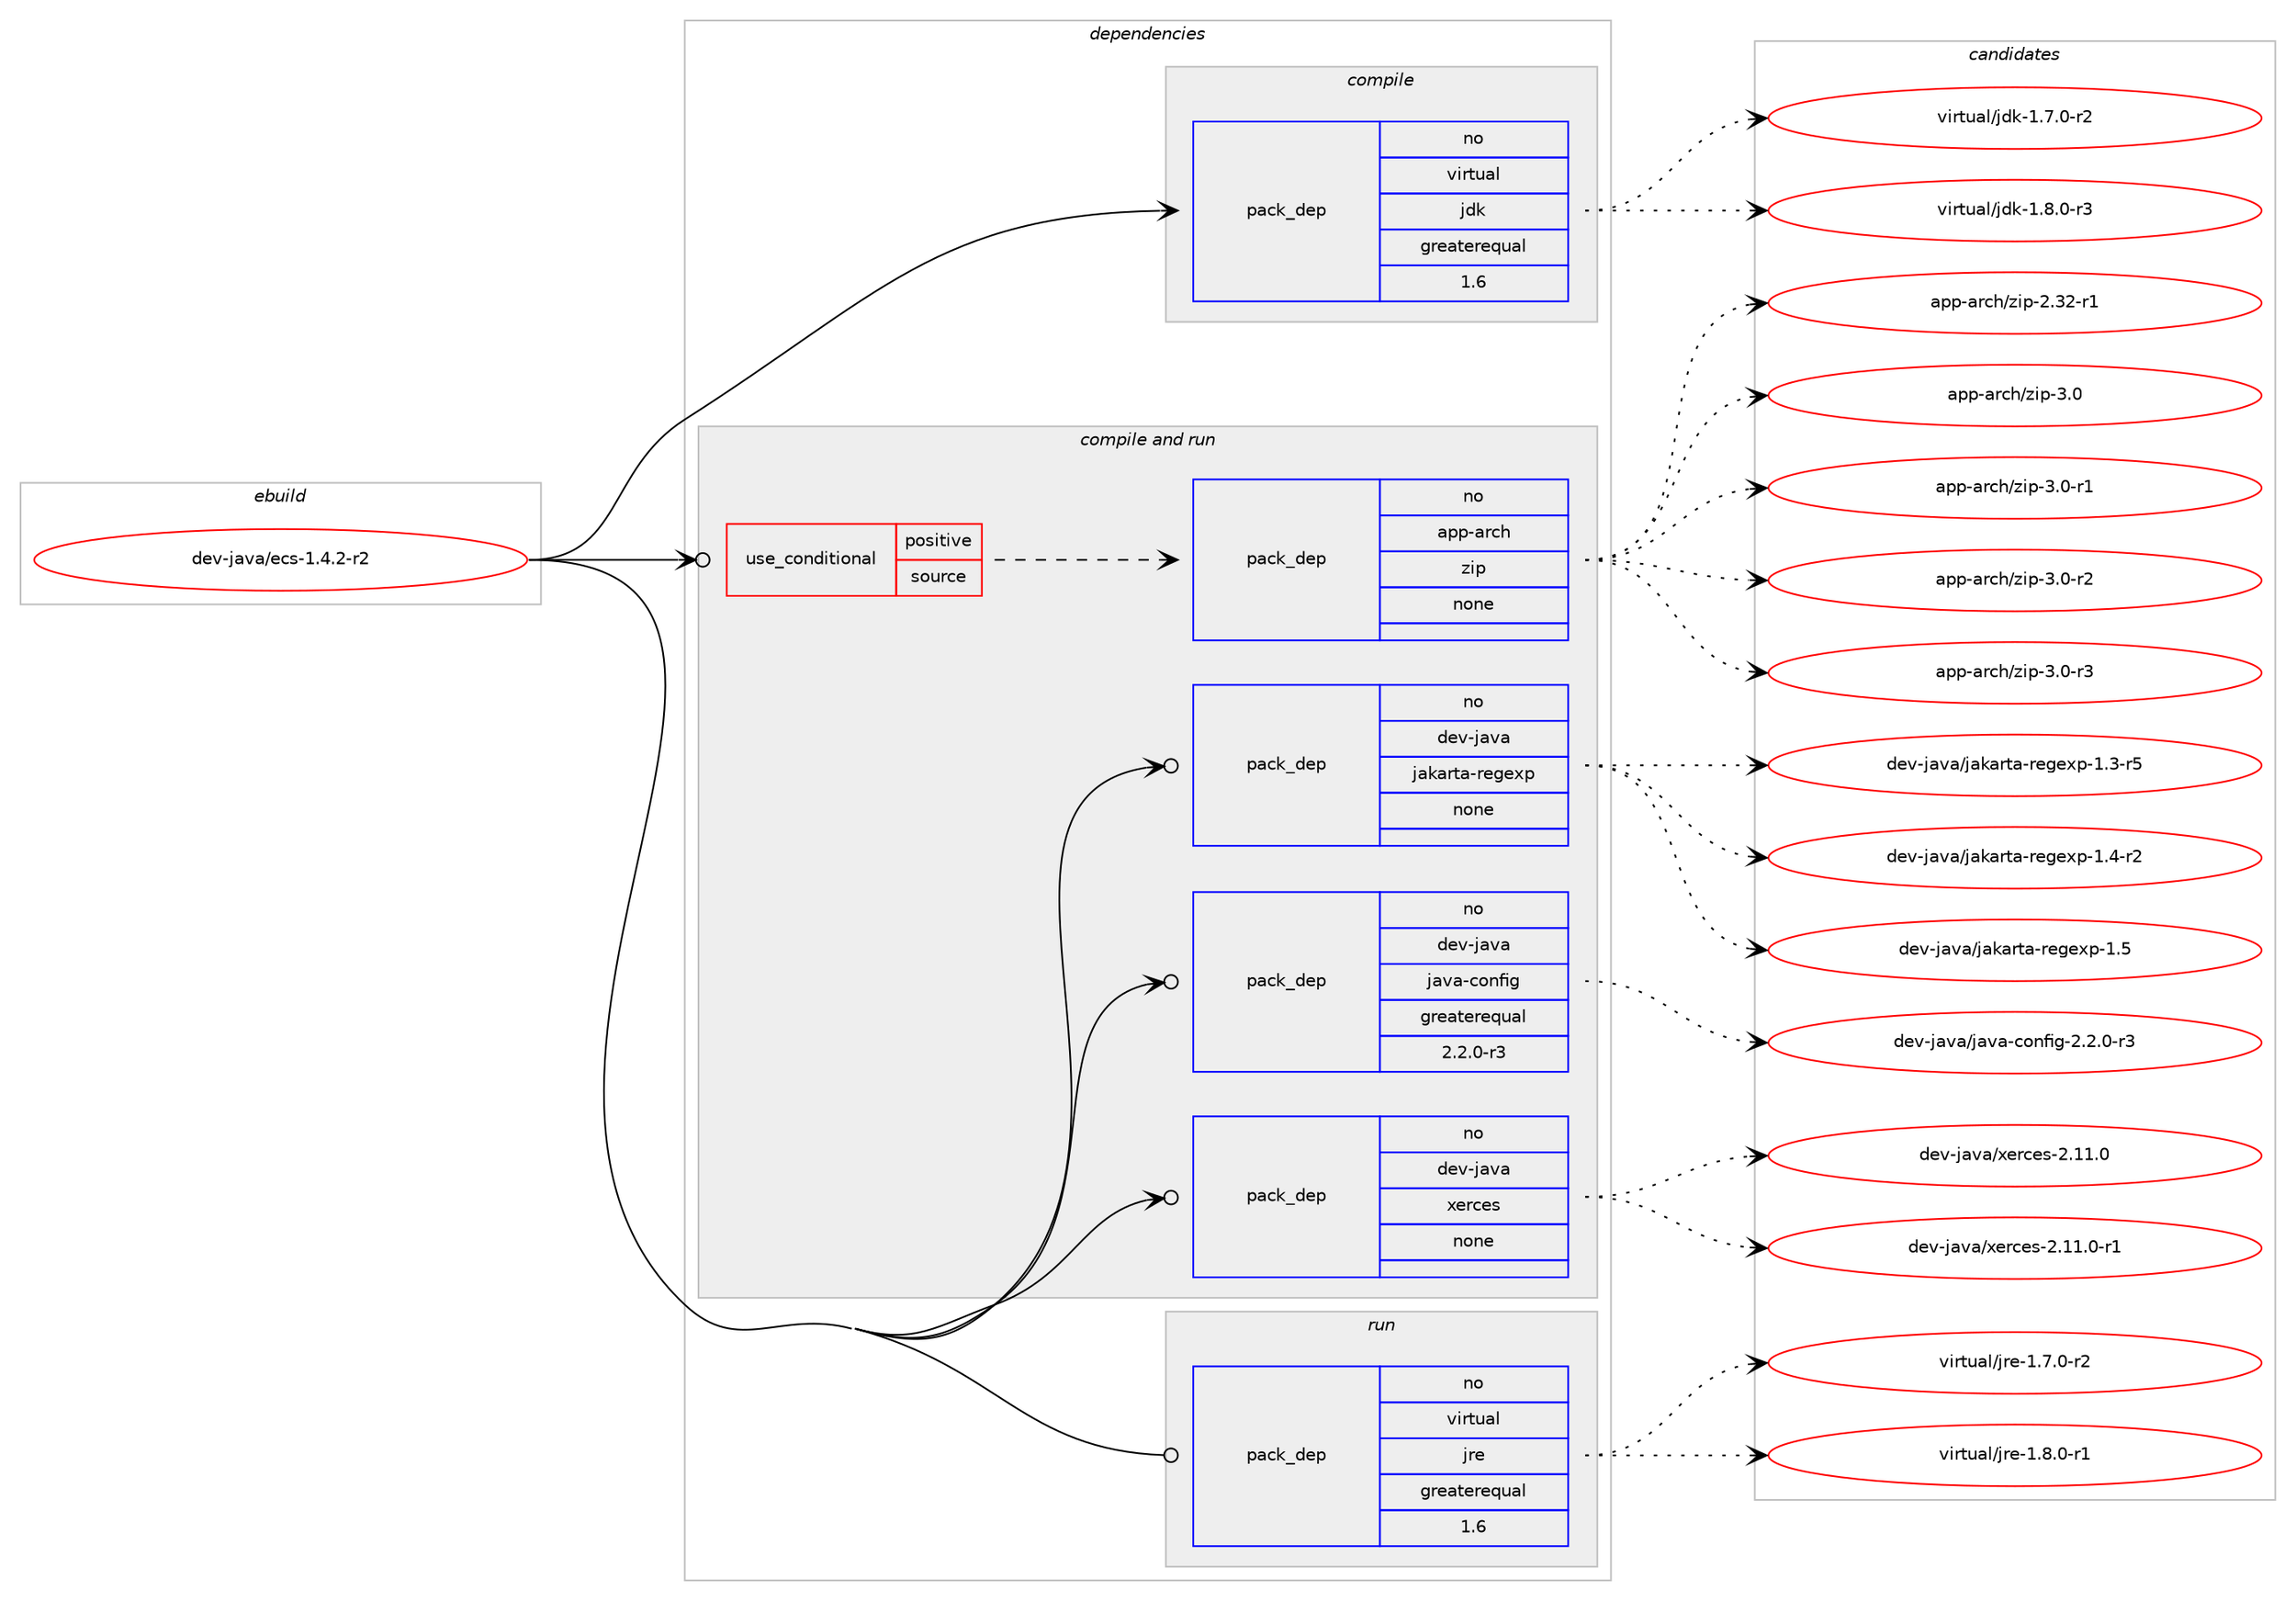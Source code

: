 digraph prolog {

# *************
# Graph options
# *************

newrank=true;
concentrate=true;
compound=true;
graph [rankdir=LR,fontname=Helvetica,fontsize=10,ranksep=1.5];#, ranksep=2.5, nodesep=0.2];
edge  [arrowhead=vee];
node  [fontname=Helvetica,fontsize=10];

# **********
# The ebuild
# **********

subgraph cluster_leftcol {
color=gray;
rank=same;
label=<<i>ebuild</i>>;
id [label="dev-java/ecs-1.4.2-r2", color=red, width=4, href="../dev-java/ecs-1.4.2-r2.svg"];
}

# ****************
# The dependencies
# ****************

subgraph cluster_midcol {
color=gray;
label=<<i>dependencies</i>>;
subgraph cluster_compile {
fillcolor="#eeeeee";
style=filled;
label=<<i>compile</i>>;
subgraph pack75152 {
dependency100053 [label=<<TABLE BORDER="0" CELLBORDER="1" CELLSPACING="0" CELLPADDING="4" WIDTH="220"><TR><TD ROWSPAN="6" CELLPADDING="30">pack_dep</TD></TR><TR><TD WIDTH="110">no</TD></TR><TR><TD>virtual</TD></TR><TR><TD>jdk</TD></TR><TR><TD>greaterequal</TD></TR><TR><TD>1.6</TD></TR></TABLE>>, shape=none, color=blue];
}
id:e -> dependency100053:w [weight=20,style="solid",arrowhead="vee"];
}
subgraph cluster_compileandrun {
fillcolor="#eeeeee";
style=filled;
label=<<i>compile and run</i>>;
subgraph cond21882 {
dependency100054 [label=<<TABLE BORDER="0" CELLBORDER="1" CELLSPACING="0" CELLPADDING="4"><TR><TD ROWSPAN="3" CELLPADDING="10">use_conditional</TD></TR><TR><TD>positive</TD></TR><TR><TD>source</TD></TR></TABLE>>, shape=none, color=red];
subgraph pack75153 {
dependency100055 [label=<<TABLE BORDER="0" CELLBORDER="1" CELLSPACING="0" CELLPADDING="4" WIDTH="220"><TR><TD ROWSPAN="6" CELLPADDING="30">pack_dep</TD></TR><TR><TD WIDTH="110">no</TD></TR><TR><TD>app-arch</TD></TR><TR><TD>zip</TD></TR><TR><TD>none</TD></TR><TR><TD></TD></TR></TABLE>>, shape=none, color=blue];
}
dependency100054:e -> dependency100055:w [weight=20,style="dashed",arrowhead="vee"];
}
id:e -> dependency100054:w [weight=20,style="solid",arrowhead="odotvee"];
subgraph pack75154 {
dependency100056 [label=<<TABLE BORDER="0" CELLBORDER="1" CELLSPACING="0" CELLPADDING="4" WIDTH="220"><TR><TD ROWSPAN="6" CELLPADDING="30">pack_dep</TD></TR><TR><TD WIDTH="110">no</TD></TR><TR><TD>dev-java</TD></TR><TR><TD>jakarta-regexp</TD></TR><TR><TD>none</TD></TR><TR><TD></TD></TR></TABLE>>, shape=none, color=blue];
}
id:e -> dependency100056:w [weight=20,style="solid",arrowhead="odotvee"];
subgraph pack75155 {
dependency100057 [label=<<TABLE BORDER="0" CELLBORDER="1" CELLSPACING="0" CELLPADDING="4" WIDTH="220"><TR><TD ROWSPAN="6" CELLPADDING="30">pack_dep</TD></TR><TR><TD WIDTH="110">no</TD></TR><TR><TD>dev-java</TD></TR><TR><TD>java-config</TD></TR><TR><TD>greaterequal</TD></TR><TR><TD>2.2.0-r3</TD></TR></TABLE>>, shape=none, color=blue];
}
id:e -> dependency100057:w [weight=20,style="solid",arrowhead="odotvee"];
subgraph pack75156 {
dependency100058 [label=<<TABLE BORDER="0" CELLBORDER="1" CELLSPACING="0" CELLPADDING="4" WIDTH="220"><TR><TD ROWSPAN="6" CELLPADDING="30">pack_dep</TD></TR><TR><TD WIDTH="110">no</TD></TR><TR><TD>dev-java</TD></TR><TR><TD>xerces</TD></TR><TR><TD>none</TD></TR><TR><TD></TD></TR></TABLE>>, shape=none, color=blue];
}
id:e -> dependency100058:w [weight=20,style="solid",arrowhead="odotvee"];
}
subgraph cluster_run {
fillcolor="#eeeeee";
style=filled;
label=<<i>run</i>>;
subgraph pack75157 {
dependency100059 [label=<<TABLE BORDER="0" CELLBORDER="1" CELLSPACING="0" CELLPADDING="4" WIDTH="220"><TR><TD ROWSPAN="6" CELLPADDING="30">pack_dep</TD></TR><TR><TD WIDTH="110">no</TD></TR><TR><TD>virtual</TD></TR><TR><TD>jre</TD></TR><TR><TD>greaterequal</TD></TR><TR><TD>1.6</TD></TR></TABLE>>, shape=none, color=blue];
}
id:e -> dependency100059:w [weight=20,style="solid",arrowhead="odot"];
}
}

# **************
# The candidates
# **************

subgraph cluster_choices {
rank=same;
color=gray;
label=<<i>candidates</i>>;

subgraph choice75152 {
color=black;
nodesep=1;
choice11810511411611797108471061001074549465546484511450 [label="virtual/jdk-1.7.0-r2", color=red, width=4,href="../virtual/jdk-1.7.0-r2.svg"];
choice11810511411611797108471061001074549465646484511451 [label="virtual/jdk-1.8.0-r3", color=red, width=4,href="../virtual/jdk-1.8.0-r3.svg"];
dependency100053:e -> choice11810511411611797108471061001074549465546484511450:w [style=dotted,weight="100"];
dependency100053:e -> choice11810511411611797108471061001074549465646484511451:w [style=dotted,weight="100"];
}
subgraph choice75153 {
color=black;
nodesep=1;
choice971121124597114991044712210511245504651504511449 [label="app-arch/zip-2.32-r1", color=red, width=4,href="../app-arch/zip-2.32-r1.svg"];
choice971121124597114991044712210511245514648 [label="app-arch/zip-3.0", color=red, width=4,href="../app-arch/zip-3.0.svg"];
choice9711211245971149910447122105112455146484511449 [label="app-arch/zip-3.0-r1", color=red, width=4,href="../app-arch/zip-3.0-r1.svg"];
choice9711211245971149910447122105112455146484511450 [label="app-arch/zip-3.0-r2", color=red, width=4,href="../app-arch/zip-3.0-r2.svg"];
choice9711211245971149910447122105112455146484511451 [label="app-arch/zip-3.0-r3", color=red, width=4,href="../app-arch/zip-3.0-r3.svg"];
dependency100055:e -> choice971121124597114991044712210511245504651504511449:w [style=dotted,weight="100"];
dependency100055:e -> choice971121124597114991044712210511245514648:w [style=dotted,weight="100"];
dependency100055:e -> choice9711211245971149910447122105112455146484511449:w [style=dotted,weight="100"];
dependency100055:e -> choice9711211245971149910447122105112455146484511450:w [style=dotted,weight="100"];
dependency100055:e -> choice9711211245971149910447122105112455146484511451:w [style=dotted,weight="100"];
}
subgraph choice75154 {
color=black;
nodesep=1;
choice1001011184510697118974710697107971141169745114101103101120112454946514511453 [label="dev-java/jakarta-regexp-1.3-r5", color=red, width=4,href="../dev-java/jakarta-regexp-1.3-r5.svg"];
choice1001011184510697118974710697107971141169745114101103101120112454946524511450 [label="dev-java/jakarta-regexp-1.4-r2", color=red, width=4,href="../dev-java/jakarta-regexp-1.4-r2.svg"];
choice100101118451069711897471069710797114116974511410110310112011245494653 [label="dev-java/jakarta-regexp-1.5", color=red, width=4,href="../dev-java/jakarta-regexp-1.5.svg"];
dependency100056:e -> choice1001011184510697118974710697107971141169745114101103101120112454946514511453:w [style=dotted,weight="100"];
dependency100056:e -> choice1001011184510697118974710697107971141169745114101103101120112454946524511450:w [style=dotted,weight="100"];
dependency100056:e -> choice100101118451069711897471069710797114116974511410110310112011245494653:w [style=dotted,weight="100"];
}
subgraph choice75155 {
color=black;
nodesep=1;
choice10010111845106971189747106971189745991111101021051034550465046484511451 [label="dev-java/java-config-2.2.0-r3", color=red, width=4,href="../dev-java/java-config-2.2.0-r3.svg"];
dependency100057:e -> choice10010111845106971189747106971189745991111101021051034550465046484511451:w [style=dotted,weight="100"];
}
subgraph choice75156 {
color=black;
nodesep=1;
choice100101118451069711897471201011149910111545504649494648 [label="dev-java/xerces-2.11.0", color=red, width=4,href="../dev-java/xerces-2.11.0.svg"];
choice1001011184510697118974712010111499101115455046494946484511449 [label="dev-java/xerces-2.11.0-r1", color=red, width=4,href="../dev-java/xerces-2.11.0-r1.svg"];
dependency100058:e -> choice100101118451069711897471201011149910111545504649494648:w [style=dotted,weight="100"];
dependency100058:e -> choice1001011184510697118974712010111499101115455046494946484511449:w [style=dotted,weight="100"];
}
subgraph choice75157 {
color=black;
nodesep=1;
choice11810511411611797108471061141014549465546484511450 [label="virtual/jre-1.7.0-r2", color=red, width=4,href="../virtual/jre-1.7.0-r2.svg"];
choice11810511411611797108471061141014549465646484511449 [label="virtual/jre-1.8.0-r1", color=red, width=4,href="../virtual/jre-1.8.0-r1.svg"];
dependency100059:e -> choice11810511411611797108471061141014549465546484511450:w [style=dotted,weight="100"];
dependency100059:e -> choice11810511411611797108471061141014549465646484511449:w [style=dotted,weight="100"];
}
}

}
